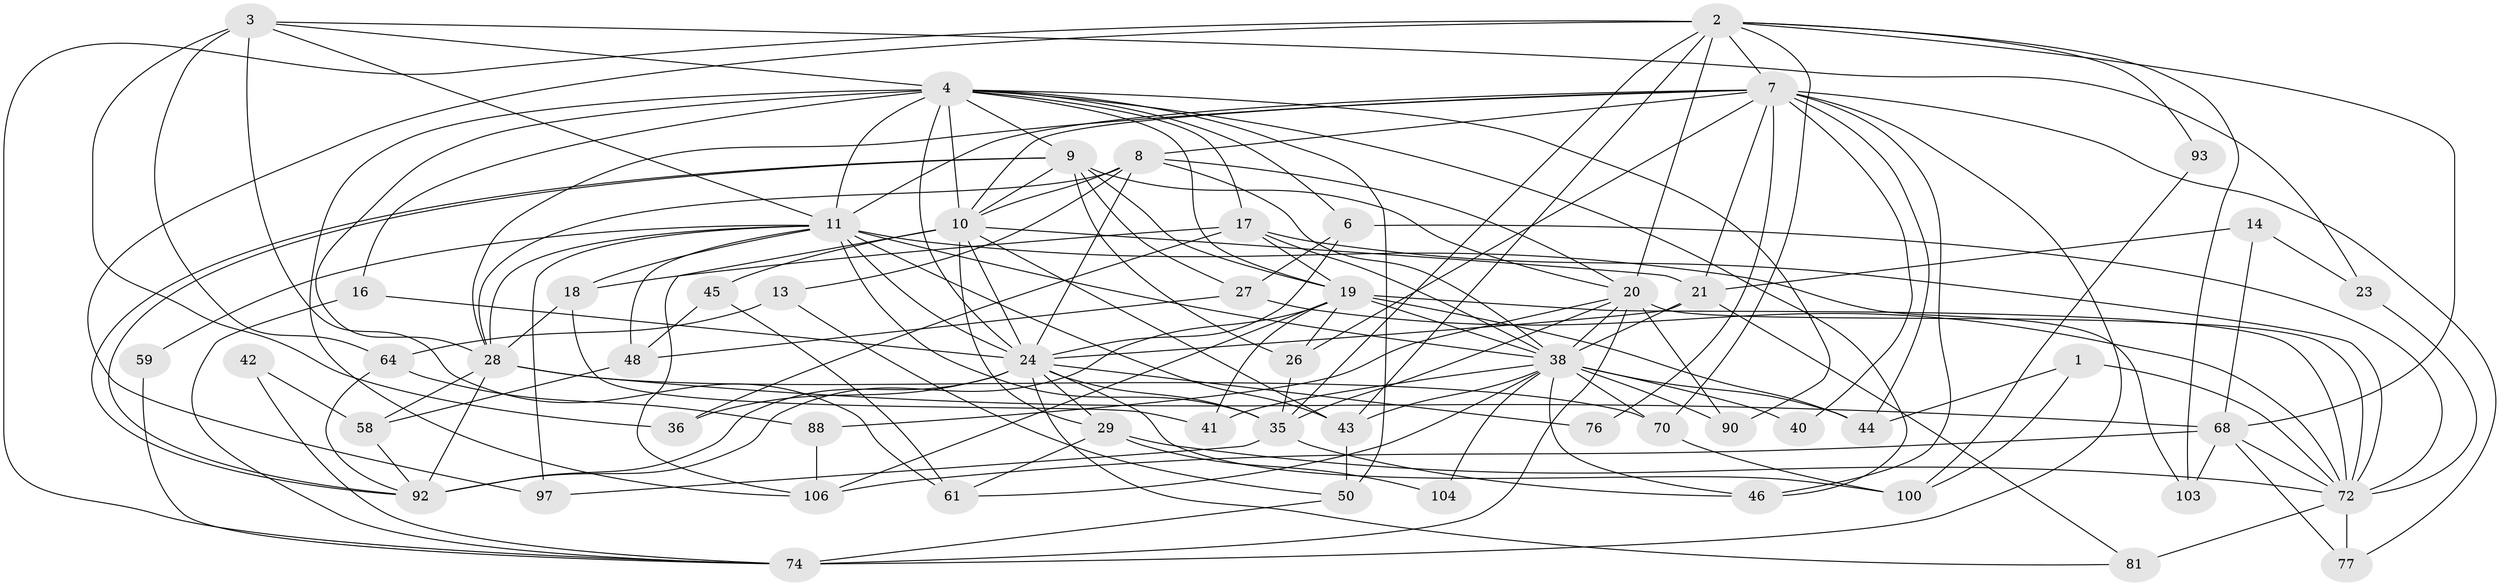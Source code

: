 // original degree distribution, {3: 0.2767857142857143, 4: 0.33035714285714285, 7: 0.03571428571428571, 5: 0.16964285714285715, 2: 0.09821428571428571, 6: 0.08035714285714286, 8: 0.008928571428571428}
// Generated by graph-tools (version 1.1) at 2025/14/03/09/25 04:14:53]
// undirected, 56 vertices, 155 edges
graph export_dot {
graph [start="1"]
  node [color=gray90,style=filled];
  1;
  2 [super="+53+57+62"];
  3 [super="+32"];
  4 [super="+5+47"];
  6 [super="+79"];
  7 [super="+12+37+65"];
  8 [super="+108"];
  9 [super="+63"];
  10 [super="+54+33"];
  11 [super="+30+15"];
  13;
  14;
  16;
  17 [super="+107+73"];
  18 [super="+87"];
  19 [super="+56"];
  20 [super="+22"];
  21 [super="+55"];
  23 [super="+86"];
  24 [super="+80+94+31"];
  26;
  27;
  28 [super="+89+67"];
  29;
  35 [super="+69+39"];
  36;
  38 [super="+91+60+66"];
  40;
  41;
  42;
  43 [super="+99+95"];
  44;
  45;
  46 [super="+49"];
  48;
  50;
  58;
  59;
  61;
  64;
  68;
  70;
  72 [super="+83+101+78"];
  74 [super="+105"];
  76;
  77;
  81;
  88;
  90;
  92 [super="+96"];
  93;
  97;
  100;
  103;
  104;
  106;
  1 -- 100;
  1 -- 72;
  1 -- 44;
  2 -- 97;
  2 -- 20;
  2 -- 74;
  2 -- 35;
  2 -- 68;
  2 -- 70;
  2 -- 7;
  2 -- 93;
  2 -- 103;
  2 -- 43;
  3 -- 61;
  3 -- 64;
  3 -- 36;
  3 -- 4;
  3 -- 11;
  3 -- 23;
  4 -- 24;
  4 -- 6;
  4 -- 106;
  4 -- 46;
  4 -- 17;
  4 -- 50;
  4 -- 28;
  4 -- 10;
  4 -- 19;
  4 -- 16;
  4 -- 9;
  4 -- 90;
  4 -- 11 [weight=2];
  6 -- 27;
  6 -- 24;
  6 -- 72;
  7 -- 74 [weight=2];
  7 -- 40 [weight=2];
  7 -- 46;
  7 -- 10;
  7 -- 8;
  7 -- 11;
  7 -- 44;
  7 -- 76;
  7 -- 77;
  7 -- 21;
  7 -- 26;
  7 -- 28;
  8 -- 13;
  8 -- 24;
  8 -- 20;
  8 -- 10;
  8 -- 28;
  8 -- 38;
  9 -- 92;
  9 -- 92;
  9 -- 19;
  9 -- 26;
  9 -- 27;
  9 -- 10;
  9 -- 20;
  10 -- 24 [weight=3];
  10 -- 45;
  10 -- 21;
  10 -- 106;
  10 -- 43;
  10 -- 29;
  11 -- 103;
  11 -- 97;
  11 -- 24;
  11 -- 59;
  11 -- 28;
  11 -- 18;
  11 -- 48;
  11 -- 35;
  11 -- 38;
  11 -- 43;
  13 -- 50;
  13 -- 64;
  14 -- 68;
  14 -- 21;
  14 -- 23;
  16 -- 74;
  16 -- 24 [weight=2];
  17 -- 18 [weight=2];
  17 -- 38 [weight=2];
  17 -- 36;
  17 -- 19;
  17 -- 72;
  18 -- 41;
  18 -- 28;
  19 -- 106;
  19 -- 41;
  19 -- 92;
  19 -- 26;
  19 -- 44;
  19 -- 72;
  19 -- 38;
  20 -- 88;
  20 -- 35;
  20 -- 74;
  20 -- 72;
  20 -- 90;
  20 -- 38;
  21 -- 81;
  21 -- 24;
  21 -- 38;
  23 -- 72 [weight=2];
  24 -- 76;
  24 -- 29;
  24 -- 81;
  24 -- 35;
  24 -- 100;
  24 -- 36;
  24 -- 92;
  26 -- 35;
  27 -- 72;
  27 -- 48;
  28 -- 92 [weight=2];
  28 -- 58;
  28 -- 68;
  28 -- 70;
  29 -- 61;
  29 -- 104;
  29 -- 72;
  35 -- 97;
  35 -- 46;
  38 -- 41;
  38 -- 104;
  38 -- 70;
  38 -- 40;
  38 -- 44;
  38 -- 90;
  38 -- 61;
  38 -- 43;
  38 -- 46;
  42 -- 58;
  42 -- 74;
  43 -- 50 [weight=2];
  45 -- 48;
  45 -- 61;
  48 -- 58;
  50 -- 74;
  58 -- 92;
  59 -- 74;
  64 -- 88;
  64 -- 92;
  68 -- 106;
  68 -- 77;
  68 -- 103;
  68 -- 72;
  70 -- 100;
  72 -- 81;
  72 -- 77;
  88 -- 106;
  93 -- 100;
}
